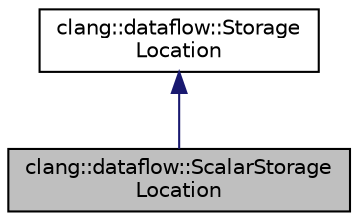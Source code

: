 digraph "clang::dataflow::ScalarStorageLocation"
{
 // LATEX_PDF_SIZE
  bgcolor="transparent";
  edge [fontname="Helvetica",fontsize="10",labelfontname="Helvetica",labelfontsize="10"];
  node [fontname="Helvetica",fontsize="10",shape=record];
  Node1 [label="clang::dataflow::ScalarStorage\lLocation",height=0.2,width=0.4,color="black", fillcolor="grey75", style="filled", fontcolor="black",tooltip="A storage location that is not subdivided further for the purposes of abstract interpretation."];
  Node2 -> Node1 [dir="back",color="midnightblue",fontsize="10",style="solid",fontname="Helvetica"];
  Node2 [label="clang::dataflow::Storage\lLocation",height=0.2,width=0.4,color="black",URL="$classclang_1_1dataflow_1_1StorageLocation.html",tooltip="Base class for elements of the local variable store and of the heap."];
}
